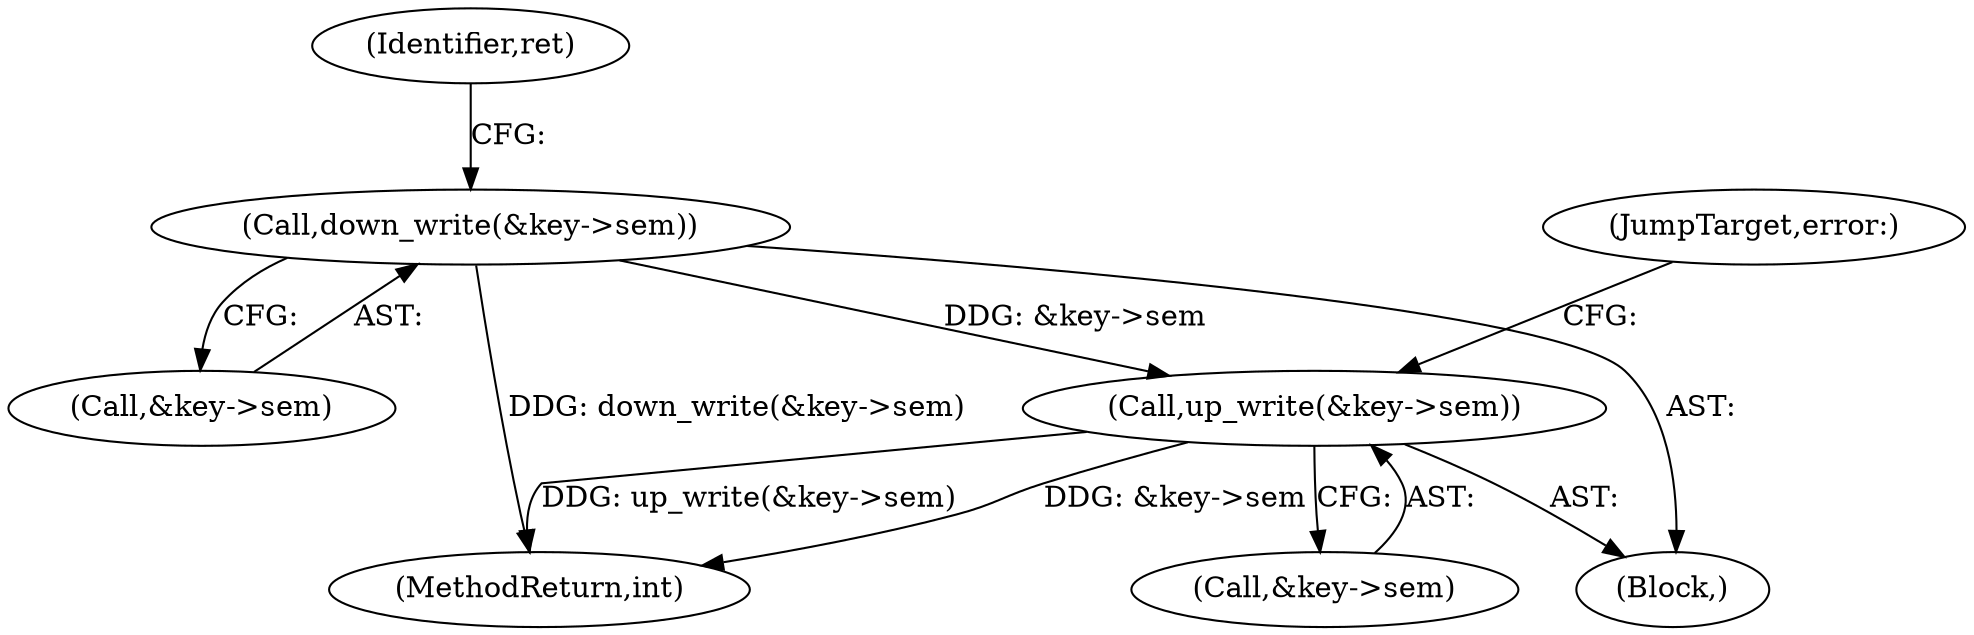 digraph "0_linux_363b02dab09b3226f3bd1420dad9c72b79a42a76_7@API" {
"1000203" [label="(Call,up_write(&key->sem))"];
"1000185" [label="(Call,down_write(&key->sem))"];
"1000186" [label="(Call,&key->sem)"];
"1000191" [label="(Identifier,ret)"];
"1000185" [label="(Call,down_write(&key->sem))"];
"1000208" [label="(JumpTarget,error:)"];
"1000220" [label="(MethodReturn,int)"];
"1000107" [label="(Block,)"];
"1000203" [label="(Call,up_write(&key->sem))"];
"1000204" [label="(Call,&key->sem)"];
"1000203" -> "1000107"  [label="AST: "];
"1000203" -> "1000204"  [label="CFG: "];
"1000204" -> "1000203"  [label="AST: "];
"1000208" -> "1000203"  [label="CFG: "];
"1000203" -> "1000220"  [label="DDG: up_write(&key->sem)"];
"1000203" -> "1000220"  [label="DDG: &key->sem"];
"1000185" -> "1000203"  [label="DDG: &key->sem"];
"1000185" -> "1000107"  [label="AST: "];
"1000185" -> "1000186"  [label="CFG: "];
"1000186" -> "1000185"  [label="AST: "];
"1000191" -> "1000185"  [label="CFG: "];
"1000185" -> "1000220"  [label="DDG: down_write(&key->sem)"];
}
